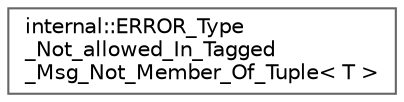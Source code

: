 digraph "类继承关系图"
{
 // LATEX_PDF_SIZE
  bgcolor="transparent";
  edge [fontname=Helvetica,fontsize=10,labelfontname=Helvetica,labelfontsize=10];
  node [fontname=Helvetica,fontsize=10,shape=box,height=0.2,width=0.4];
  rankdir="LR";
  Node0 [id="Node000000",label="internal::ERROR_Type\l_Not_allowed_In_Tagged\l_Msg_Not_Member_Of_Tuple\< T \>",height=0.2,width=0.4,color="grey40", fillcolor="white", style="filled",URL="$structinternal_1_1_e_r_r_o_r___type___not__allowed___in___tagged___msg___not___member___of___tuple.html",tooltip=" "];
}
